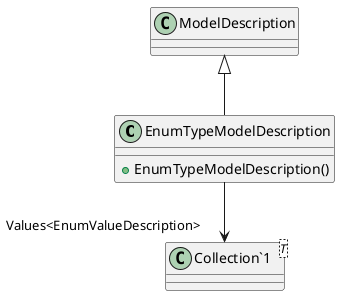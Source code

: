 @startuml
class EnumTypeModelDescription {
    + EnumTypeModelDescription()
}
class "Collection`1"<T> {
}
ModelDescription <|-- EnumTypeModelDescription
EnumTypeModelDescription --> "Values<EnumValueDescription>" "Collection`1"
@enduml
